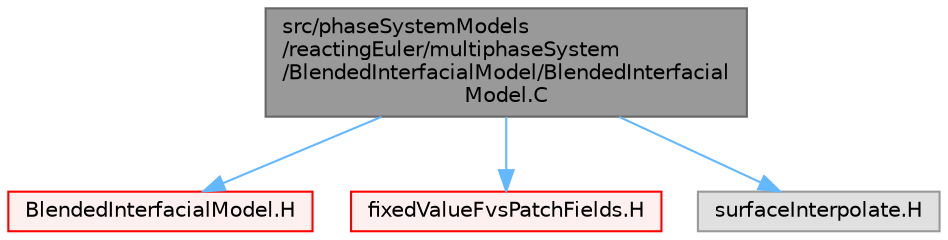 digraph "src/phaseSystemModels/reactingEuler/multiphaseSystem/BlendedInterfacialModel/BlendedInterfacialModel.C"
{
 // LATEX_PDF_SIZE
  bgcolor="transparent";
  edge [fontname=Helvetica,fontsize=10,labelfontname=Helvetica,labelfontsize=10];
  node [fontname=Helvetica,fontsize=10,shape=box,height=0.2,width=0.4];
  Node1 [id="Node000001",label="src/phaseSystemModels\l/reactingEuler/multiphaseSystem\l/BlendedInterfacialModel/BlendedInterfacial\lModel.C",height=0.2,width=0.4,color="gray40", fillcolor="grey60", style="filled", fontcolor="black",tooltip=" "];
  Node1 -> Node2 [id="edge1_Node000001_Node000002",color="steelblue1",style="solid",tooltip=" "];
  Node2 [id="Node000002",label="BlendedInterfacialModel.H",height=0.2,width=0.4,color="red", fillcolor="#FFF0F0", style="filled",URL="$reactingEuler_2multiphaseSystem_2BlendedInterfacialModel_2BlendedInterfacialModel_8H.html",tooltip=" "];
  Node1 -> Node204 [id="edge2_Node000001_Node000204",color="steelblue1",style="solid",tooltip=" "];
  Node204 [id="Node000204",label="fixedValueFvsPatchFields.H",height=0.2,width=0.4,color="red", fillcolor="#FFF0F0", style="filled",URL="$fixedValueFvsPatchFields_8H.html",tooltip=" "];
  Node1 -> Node276 [id="edge3_Node000001_Node000276",color="steelblue1",style="solid",tooltip=" "];
  Node276 [id="Node000276",label="surfaceInterpolate.H",height=0.2,width=0.4,color="grey60", fillcolor="#E0E0E0", style="filled",tooltip=" "];
}
